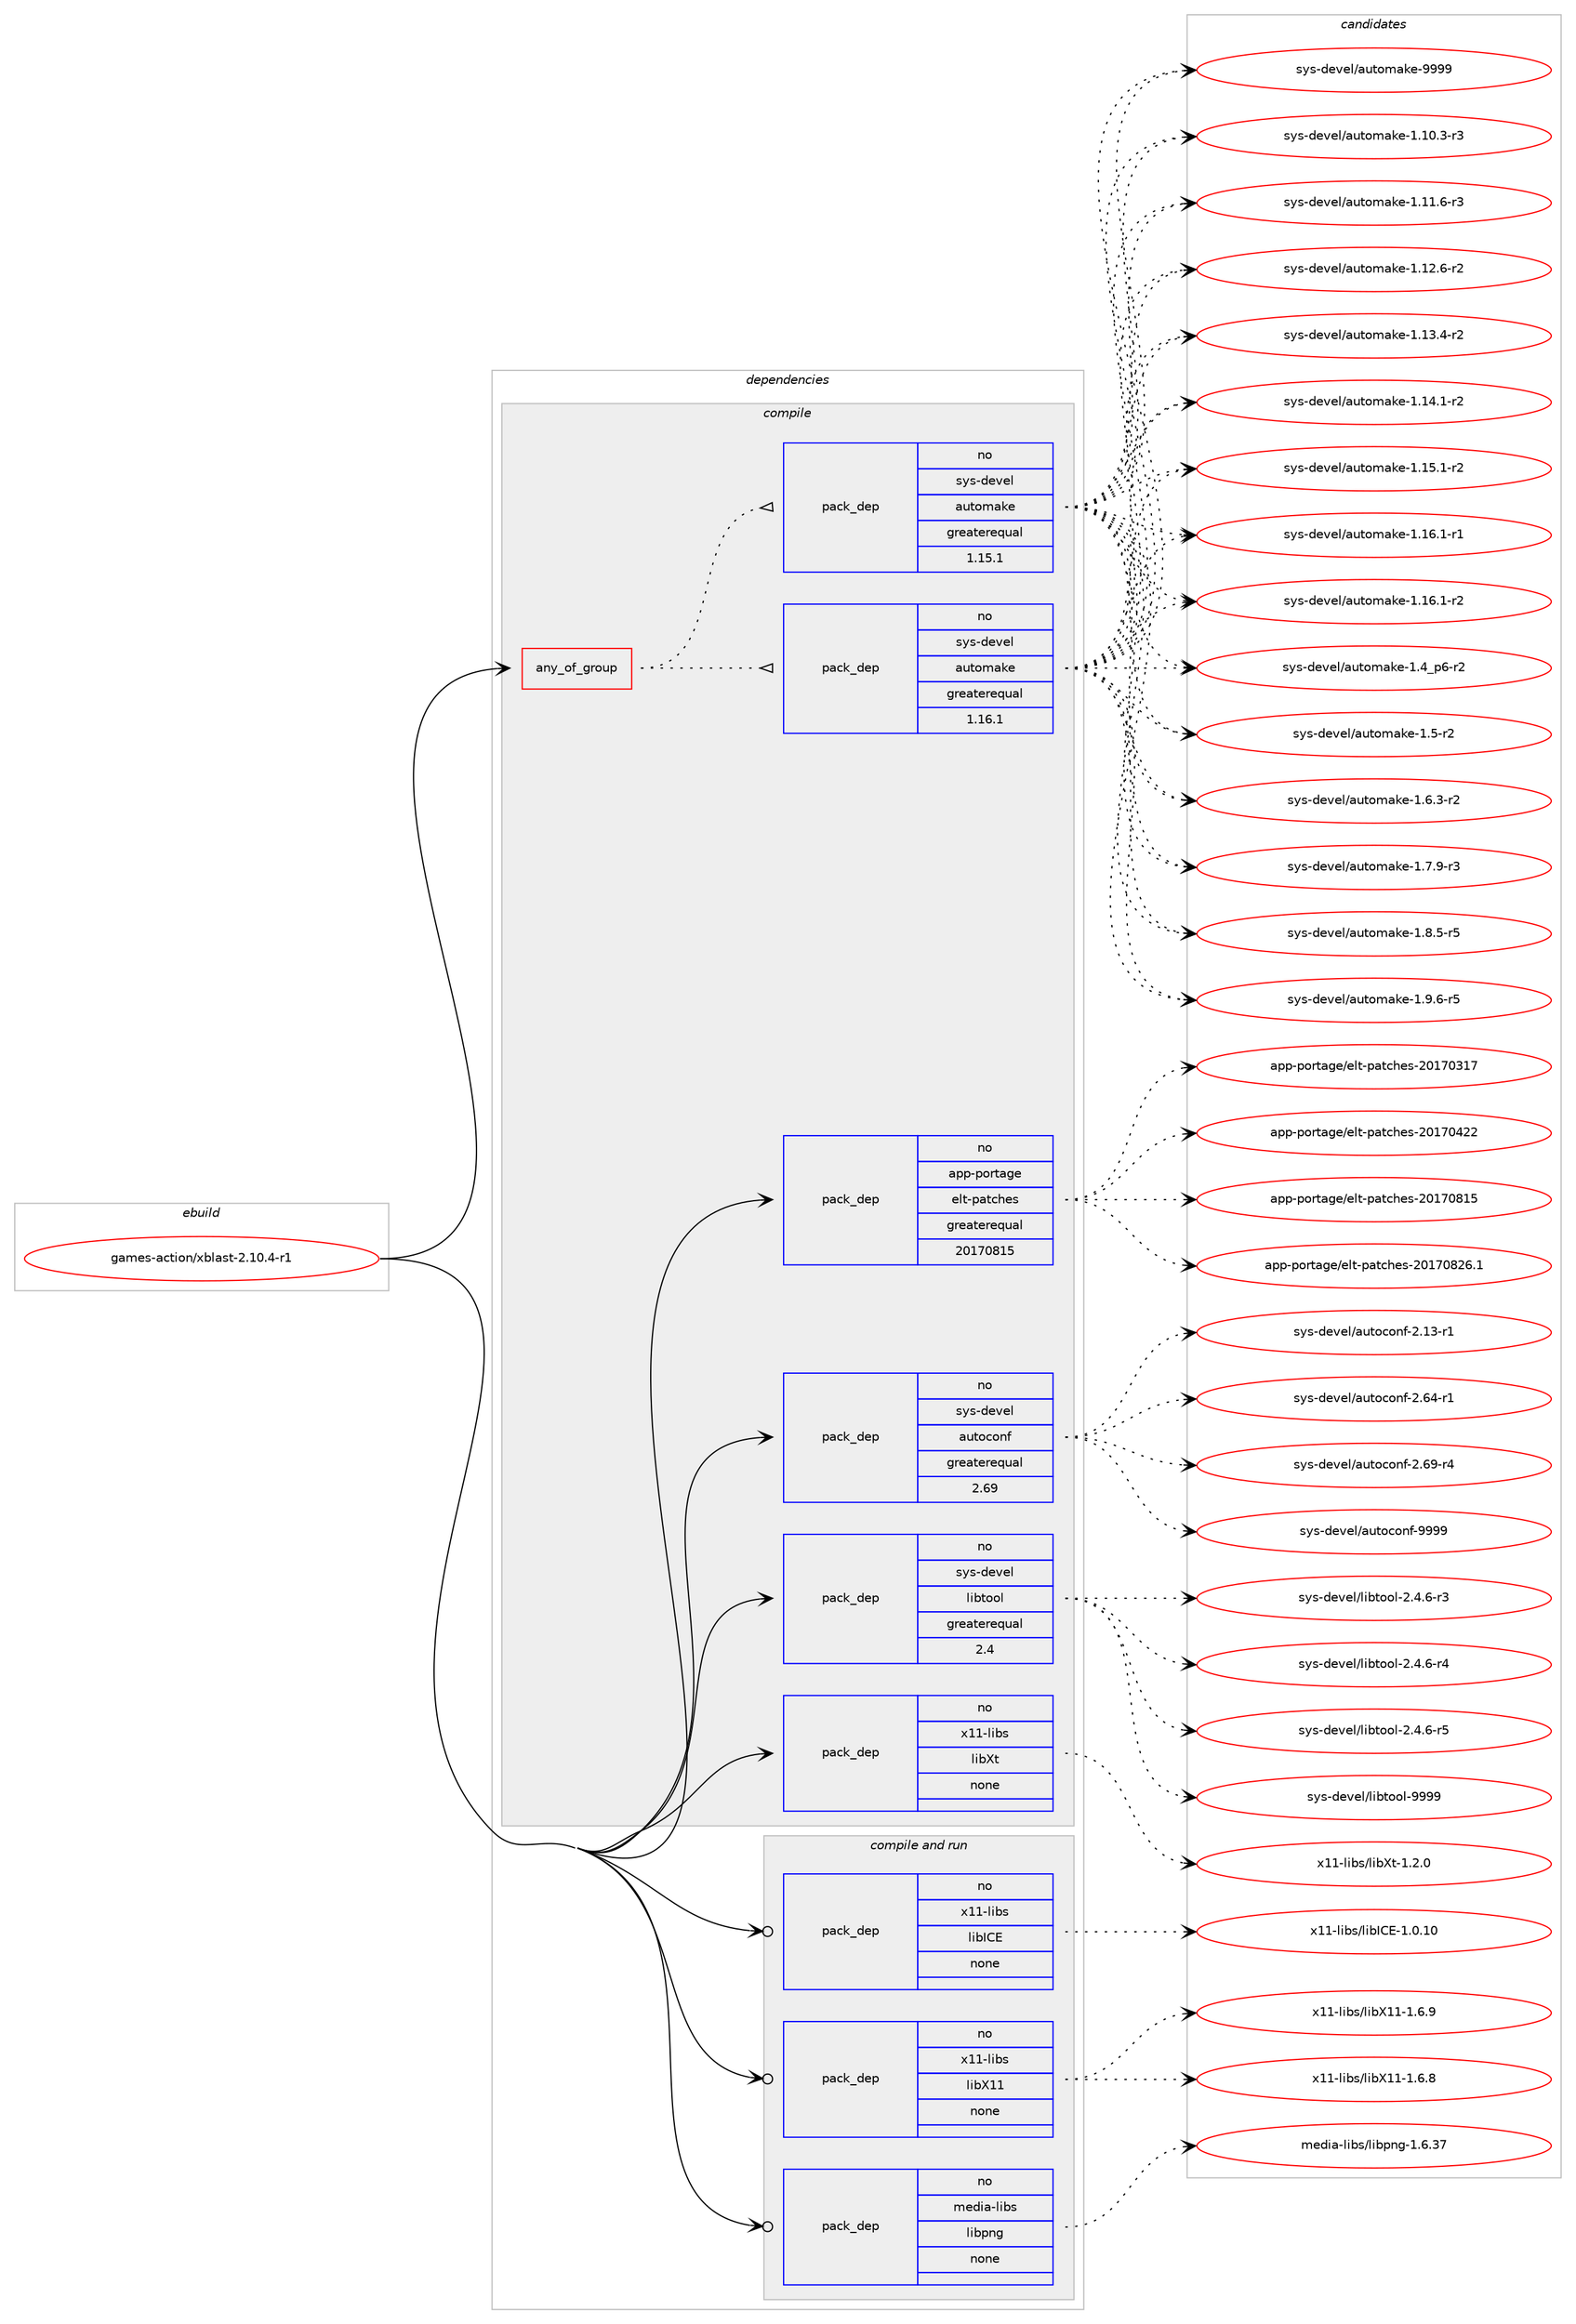 digraph prolog {

# *************
# Graph options
# *************

newrank=true;
concentrate=true;
compound=true;
graph [rankdir=LR,fontname=Helvetica,fontsize=10,ranksep=1.5];#, ranksep=2.5, nodesep=0.2];
edge  [arrowhead=vee];
node  [fontname=Helvetica,fontsize=10];

# **********
# The ebuild
# **********

subgraph cluster_leftcol {
color=gray;
rank=same;
label=<<i>ebuild</i>>;
id [label="games-action/xblast-2.10.4-r1", color=red, width=4, href="../games-action/xblast-2.10.4-r1.svg"];
}

# ****************
# The dependencies
# ****************

subgraph cluster_midcol {
color=gray;
label=<<i>dependencies</i>>;
subgraph cluster_compile {
fillcolor="#eeeeee";
style=filled;
label=<<i>compile</i>>;
subgraph any11880 {
dependency736372 [label=<<TABLE BORDER="0" CELLBORDER="1" CELLSPACING="0" CELLPADDING="4"><TR><TD CELLPADDING="10">any_of_group</TD></TR></TABLE>>, shape=none, color=red];subgraph pack539941 {
dependency736373 [label=<<TABLE BORDER="0" CELLBORDER="1" CELLSPACING="0" CELLPADDING="4" WIDTH="220"><TR><TD ROWSPAN="6" CELLPADDING="30">pack_dep</TD></TR><TR><TD WIDTH="110">no</TD></TR><TR><TD>sys-devel</TD></TR><TR><TD>automake</TD></TR><TR><TD>greaterequal</TD></TR><TR><TD>1.16.1</TD></TR></TABLE>>, shape=none, color=blue];
}
dependency736372:e -> dependency736373:w [weight=20,style="dotted",arrowhead="oinv"];
subgraph pack539942 {
dependency736374 [label=<<TABLE BORDER="0" CELLBORDER="1" CELLSPACING="0" CELLPADDING="4" WIDTH="220"><TR><TD ROWSPAN="6" CELLPADDING="30">pack_dep</TD></TR><TR><TD WIDTH="110">no</TD></TR><TR><TD>sys-devel</TD></TR><TR><TD>automake</TD></TR><TR><TD>greaterequal</TD></TR><TR><TD>1.15.1</TD></TR></TABLE>>, shape=none, color=blue];
}
dependency736372:e -> dependency736374:w [weight=20,style="dotted",arrowhead="oinv"];
}
id:e -> dependency736372:w [weight=20,style="solid",arrowhead="vee"];
subgraph pack539943 {
dependency736375 [label=<<TABLE BORDER="0" CELLBORDER="1" CELLSPACING="0" CELLPADDING="4" WIDTH="220"><TR><TD ROWSPAN="6" CELLPADDING="30">pack_dep</TD></TR><TR><TD WIDTH="110">no</TD></TR><TR><TD>app-portage</TD></TR><TR><TD>elt-patches</TD></TR><TR><TD>greaterequal</TD></TR><TR><TD>20170815</TD></TR></TABLE>>, shape=none, color=blue];
}
id:e -> dependency736375:w [weight=20,style="solid",arrowhead="vee"];
subgraph pack539944 {
dependency736376 [label=<<TABLE BORDER="0" CELLBORDER="1" CELLSPACING="0" CELLPADDING="4" WIDTH="220"><TR><TD ROWSPAN="6" CELLPADDING="30">pack_dep</TD></TR><TR><TD WIDTH="110">no</TD></TR><TR><TD>sys-devel</TD></TR><TR><TD>autoconf</TD></TR><TR><TD>greaterequal</TD></TR><TR><TD>2.69</TD></TR></TABLE>>, shape=none, color=blue];
}
id:e -> dependency736376:w [weight=20,style="solid",arrowhead="vee"];
subgraph pack539945 {
dependency736377 [label=<<TABLE BORDER="0" CELLBORDER="1" CELLSPACING="0" CELLPADDING="4" WIDTH="220"><TR><TD ROWSPAN="6" CELLPADDING="30">pack_dep</TD></TR><TR><TD WIDTH="110">no</TD></TR><TR><TD>sys-devel</TD></TR><TR><TD>libtool</TD></TR><TR><TD>greaterequal</TD></TR><TR><TD>2.4</TD></TR></TABLE>>, shape=none, color=blue];
}
id:e -> dependency736377:w [weight=20,style="solid",arrowhead="vee"];
subgraph pack539946 {
dependency736378 [label=<<TABLE BORDER="0" CELLBORDER="1" CELLSPACING="0" CELLPADDING="4" WIDTH="220"><TR><TD ROWSPAN="6" CELLPADDING="30">pack_dep</TD></TR><TR><TD WIDTH="110">no</TD></TR><TR><TD>x11-libs</TD></TR><TR><TD>libXt</TD></TR><TR><TD>none</TD></TR><TR><TD></TD></TR></TABLE>>, shape=none, color=blue];
}
id:e -> dependency736378:w [weight=20,style="solid",arrowhead="vee"];
}
subgraph cluster_compileandrun {
fillcolor="#eeeeee";
style=filled;
label=<<i>compile and run</i>>;
subgraph pack539947 {
dependency736379 [label=<<TABLE BORDER="0" CELLBORDER="1" CELLSPACING="0" CELLPADDING="4" WIDTH="220"><TR><TD ROWSPAN="6" CELLPADDING="30">pack_dep</TD></TR><TR><TD WIDTH="110">no</TD></TR><TR><TD>media-libs</TD></TR><TR><TD>libpng</TD></TR><TR><TD>none</TD></TR><TR><TD></TD></TR></TABLE>>, shape=none, color=blue];
}
id:e -> dependency736379:w [weight=20,style="solid",arrowhead="odotvee"];
subgraph pack539948 {
dependency736380 [label=<<TABLE BORDER="0" CELLBORDER="1" CELLSPACING="0" CELLPADDING="4" WIDTH="220"><TR><TD ROWSPAN="6" CELLPADDING="30">pack_dep</TD></TR><TR><TD WIDTH="110">no</TD></TR><TR><TD>x11-libs</TD></TR><TR><TD>libICE</TD></TR><TR><TD>none</TD></TR><TR><TD></TD></TR></TABLE>>, shape=none, color=blue];
}
id:e -> dependency736380:w [weight=20,style="solid",arrowhead="odotvee"];
subgraph pack539949 {
dependency736381 [label=<<TABLE BORDER="0" CELLBORDER="1" CELLSPACING="0" CELLPADDING="4" WIDTH="220"><TR><TD ROWSPAN="6" CELLPADDING="30">pack_dep</TD></TR><TR><TD WIDTH="110">no</TD></TR><TR><TD>x11-libs</TD></TR><TR><TD>libX11</TD></TR><TR><TD>none</TD></TR><TR><TD></TD></TR></TABLE>>, shape=none, color=blue];
}
id:e -> dependency736381:w [weight=20,style="solid",arrowhead="odotvee"];
}
subgraph cluster_run {
fillcolor="#eeeeee";
style=filled;
label=<<i>run</i>>;
}
}

# **************
# The candidates
# **************

subgraph cluster_choices {
rank=same;
color=gray;
label=<<i>candidates</i>>;

subgraph choice539941 {
color=black;
nodesep=1;
choice11512111545100101118101108479711711611110997107101454946494846514511451 [label="sys-devel/automake-1.10.3-r3", color=red, width=4,href="../sys-devel/automake-1.10.3-r3.svg"];
choice11512111545100101118101108479711711611110997107101454946494946544511451 [label="sys-devel/automake-1.11.6-r3", color=red, width=4,href="../sys-devel/automake-1.11.6-r3.svg"];
choice11512111545100101118101108479711711611110997107101454946495046544511450 [label="sys-devel/automake-1.12.6-r2", color=red, width=4,href="../sys-devel/automake-1.12.6-r2.svg"];
choice11512111545100101118101108479711711611110997107101454946495146524511450 [label="sys-devel/automake-1.13.4-r2", color=red, width=4,href="../sys-devel/automake-1.13.4-r2.svg"];
choice11512111545100101118101108479711711611110997107101454946495246494511450 [label="sys-devel/automake-1.14.1-r2", color=red, width=4,href="../sys-devel/automake-1.14.1-r2.svg"];
choice11512111545100101118101108479711711611110997107101454946495346494511450 [label="sys-devel/automake-1.15.1-r2", color=red, width=4,href="../sys-devel/automake-1.15.1-r2.svg"];
choice11512111545100101118101108479711711611110997107101454946495446494511449 [label="sys-devel/automake-1.16.1-r1", color=red, width=4,href="../sys-devel/automake-1.16.1-r1.svg"];
choice11512111545100101118101108479711711611110997107101454946495446494511450 [label="sys-devel/automake-1.16.1-r2", color=red, width=4,href="../sys-devel/automake-1.16.1-r2.svg"];
choice115121115451001011181011084797117116111109971071014549465295112544511450 [label="sys-devel/automake-1.4_p6-r2", color=red, width=4,href="../sys-devel/automake-1.4_p6-r2.svg"];
choice11512111545100101118101108479711711611110997107101454946534511450 [label="sys-devel/automake-1.5-r2", color=red, width=4,href="../sys-devel/automake-1.5-r2.svg"];
choice115121115451001011181011084797117116111109971071014549465446514511450 [label="sys-devel/automake-1.6.3-r2", color=red, width=4,href="../sys-devel/automake-1.6.3-r2.svg"];
choice115121115451001011181011084797117116111109971071014549465546574511451 [label="sys-devel/automake-1.7.9-r3", color=red, width=4,href="../sys-devel/automake-1.7.9-r3.svg"];
choice115121115451001011181011084797117116111109971071014549465646534511453 [label="sys-devel/automake-1.8.5-r5", color=red, width=4,href="../sys-devel/automake-1.8.5-r5.svg"];
choice115121115451001011181011084797117116111109971071014549465746544511453 [label="sys-devel/automake-1.9.6-r5", color=red, width=4,href="../sys-devel/automake-1.9.6-r5.svg"];
choice115121115451001011181011084797117116111109971071014557575757 [label="sys-devel/automake-9999", color=red, width=4,href="../sys-devel/automake-9999.svg"];
dependency736373:e -> choice11512111545100101118101108479711711611110997107101454946494846514511451:w [style=dotted,weight="100"];
dependency736373:e -> choice11512111545100101118101108479711711611110997107101454946494946544511451:w [style=dotted,weight="100"];
dependency736373:e -> choice11512111545100101118101108479711711611110997107101454946495046544511450:w [style=dotted,weight="100"];
dependency736373:e -> choice11512111545100101118101108479711711611110997107101454946495146524511450:w [style=dotted,weight="100"];
dependency736373:e -> choice11512111545100101118101108479711711611110997107101454946495246494511450:w [style=dotted,weight="100"];
dependency736373:e -> choice11512111545100101118101108479711711611110997107101454946495346494511450:w [style=dotted,weight="100"];
dependency736373:e -> choice11512111545100101118101108479711711611110997107101454946495446494511449:w [style=dotted,weight="100"];
dependency736373:e -> choice11512111545100101118101108479711711611110997107101454946495446494511450:w [style=dotted,weight="100"];
dependency736373:e -> choice115121115451001011181011084797117116111109971071014549465295112544511450:w [style=dotted,weight="100"];
dependency736373:e -> choice11512111545100101118101108479711711611110997107101454946534511450:w [style=dotted,weight="100"];
dependency736373:e -> choice115121115451001011181011084797117116111109971071014549465446514511450:w [style=dotted,weight="100"];
dependency736373:e -> choice115121115451001011181011084797117116111109971071014549465546574511451:w [style=dotted,weight="100"];
dependency736373:e -> choice115121115451001011181011084797117116111109971071014549465646534511453:w [style=dotted,weight="100"];
dependency736373:e -> choice115121115451001011181011084797117116111109971071014549465746544511453:w [style=dotted,weight="100"];
dependency736373:e -> choice115121115451001011181011084797117116111109971071014557575757:w [style=dotted,weight="100"];
}
subgraph choice539942 {
color=black;
nodesep=1;
choice11512111545100101118101108479711711611110997107101454946494846514511451 [label="sys-devel/automake-1.10.3-r3", color=red, width=4,href="../sys-devel/automake-1.10.3-r3.svg"];
choice11512111545100101118101108479711711611110997107101454946494946544511451 [label="sys-devel/automake-1.11.6-r3", color=red, width=4,href="../sys-devel/automake-1.11.6-r3.svg"];
choice11512111545100101118101108479711711611110997107101454946495046544511450 [label="sys-devel/automake-1.12.6-r2", color=red, width=4,href="../sys-devel/automake-1.12.6-r2.svg"];
choice11512111545100101118101108479711711611110997107101454946495146524511450 [label="sys-devel/automake-1.13.4-r2", color=red, width=4,href="../sys-devel/automake-1.13.4-r2.svg"];
choice11512111545100101118101108479711711611110997107101454946495246494511450 [label="sys-devel/automake-1.14.1-r2", color=red, width=4,href="../sys-devel/automake-1.14.1-r2.svg"];
choice11512111545100101118101108479711711611110997107101454946495346494511450 [label="sys-devel/automake-1.15.1-r2", color=red, width=4,href="../sys-devel/automake-1.15.1-r2.svg"];
choice11512111545100101118101108479711711611110997107101454946495446494511449 [label="sys-devel/automake-1.16.1-r1", color=red, width=4,href="../sys-devel/automake-1.16.1-r1.svg"];
choice11512111545100101118101108479711711611110997107101454946495446494511450 [label="sys-devel/automake-1.16.1-r2", color=red, width=4,href="../sys-devel/automake-1.16.1-r2.svg"];
choice115121115451001011181011084797117116111109971071014549465295112544511450 [label="sys-devel/automake-1.4_p6-r2", color=red, width=4,href="../sys-devel/automake-1.4_p6-r2.svg"];
choice11512111545100101118101108479711711611110997107101454946534511450 [label="sys-devel/automake-1.5-r2", color=red, width=4,href="../sys-devel/automake-1.5-r2.svg"];
choice115121115451001011181011084797117116111109971071014549465446514511450 [label="sys-devel/automake-1.6.3-r2", color=red, width=4,href="../sys-devel/automake-1.6.3-r2.svg"];
choice115121115451001011181011084797117116111109971071014549465546574511451 [label="sys-devel/automake-1.7.9-r3", color=red, width=4,href="../sys-devel/automake-1.7.9-r3.svg"];
choice115121115451001011181011084797117116111109971071014549465646534511453 [label="sys-devel/automake-1.8.5-r5", color=red, width=4,href="../sys-devel/automake-1.8.5-r5.svg"];
choice115121115451001011181011084797117116111109971071014549465746544511453 [label="sys-devel/automake-1.9.6-r5", color=red, width=4,href="../sys-devel/automake-1.9.6-r5.svg"];
choice115121115451001011181011084797117116111109971071014557575757 [label="sys-devel/automake-9999", color=red, width=4,href="../sys-devel/automake-9999.svg"];
dependency736374:e -> choice11512111545100101118101108479711711611110997107101454946494846514511451:w [style=dotted,weight="100"];
dependency736374:e -> choice11512111545100101118101108479711711611110997107101454946494946544511451:w [style=dotted,weight="100"];
dependency736374:e -> choice11512111545100101118101108479711711611110997107101454946495046544511450:w [style=dotted,weight="100"];
dependency736374:e -> choice11512111545100101118101108479711711611110997107101454946495146524511450:w [style=dotted,weight="100"];
dependency736374:e -> choice11512111545100101118101108479711711611110997107101454946495246494511450:w [style=dotted,weight="100"];
dependency736374:e -> choice11512111545100101118101108479711711611110997107101454946495346494511450:w [style=dotted,weight="100"];
dependency736374:e -> choice11512111545100101118101108479711711611110997107101454946495446494511449:w [style=dotted,weight="100"];
dependency736374:e -> choice11512111545100101118101108479711711611110997107101454946495446494511450:w [style=dotted,weight="100"];
dependency736374:e -> choice115121115451001011181011084797117116111109971071014549465295112544511450:w [style=dotted,weight="100"];
dependency736374:e -> choice11512111545100101118101108479711711611110997107101454946534511450:w [style=dotted,weight="100"];
dependency736374:e -> choice115121115451001011181011084797117116111109971071014549465446514511450:w [style=dotted,weight="100"];
dependency736374:e -> choice115121115451001011181011084797117116111109971071014549465546574511451:w [style=dotted,weight="100"];
dependency736374:e -> choice115121115451001011181011084797117116111109971071014549465646534511453:w [style=dotted,weight="100"];
dependency736374:e -> choice115121115451001011181011084797117116111109971071014549465746544511453:w [style=dotted,weight="100"];
dependency736374:e -> choice115121115451001011181011084797117116111109971071014557575757:w [style=dotted,weight="100"];
}
subgraph choice539943 {
color=black;
nodesep=1;
choice97112112451121111141169710310147101108116451129711699104101115455048495548514955 [label="app-portage/elt-patches-20170317", color=red, width=4,href="../app-portage/elt-patches-20170317.svg"];
choice97112112451121111141169710310147101108116451129711699104101115455048495548525050 [label="app-portage/elt-patches-20170422", color=red, width=4,href="../app-portage/elt-patches-20170422.svg"];
choice97112112451121111141169710310147101108116451129711699104101115455048495548564953 [label="app-portage/elt-patches-20170815", color=red, width=4,href="../app-portage/elt-patches-20170815.svg"];
choice971121124511211111411697103101471011081164511297116991041011154550484955485650544649 [label="app-portage/elt-patches-20170826.1", color=red, width=4,href="../app-portage/elt-patches-20170826.1.svg"];
dependency736375:e -> choice97112112451121111141169710310147101108116451129711699104101115455048495548514955:w [style=dotted,weight="100"];
dependency736375:e -> choice97112112451121111141169710310147101108116451129711699104101115455048495548525050:w [style=dotted,weight="100"];
dependency736375:e -> choice97112112451121111141169710310147101108116451129711699104101115455048495548564953:w [style=dotted,weight="100"];
dependency736375:e -> choice971121124511211111411697103101471011081164511297116991041011154550484955485650544649:w [style=dotted,weight="100"];
}
subgraph choice539944 {
color=black;
nodesep=1;
choice1151211154510010111810110847971171161119911111010245504649514511449 [label="sys-devel/autoconf-2.13-r1", color=red, width=4,href="../sys-devel/autoconf-2.13-r1.svg"];
choice1151211154510010111810110847971171161119911111010245504654524511449 [label="sys-devel/autoconf-2.64-r1", color=red, width=4,href="../sys-devel/autoconf-2.64-r1.svg"];
choice1151211154510010111810110847971171161119911111010245504654574511452 [label="sys-devel/autoconf-2.69-r4", color=red, width=4,href="../sys-devel/autoconf-2.69-r4.svg"];
choice115121115451001011181011084797117116111991111101024557575757 [label="sys-devel/autoconf-9999", color=red, width=4,href="../sys-devel/autoconf-9999.svg"];
dependency736376:e -> choice1151211154510010111810110847971171161119911111010245504649514511449:w [style=dotted,weight="100"];
dependency736376:e -> choice1151211154510010111810110847971171161119911111010245504654524511449:w [style=dotted,weight="100"];
dependency736376:e -> choice1151211154510010111810110847971171161119911111010245504654574511452:w [style=dotted,weight="100"];
dependency736376:e -> choice115121115451001011181011084797117116111991111101024557575757:w [style=dotted,weight="100"];
}
subgraph choice539945 {
color=black;
nodesep=1;
choice1151211154510010111810110847108105981161111111084550465246544511451 [label="sys-devel/libtool-2.4.6-r3", color=red, width=4,href="../sys-devel/libtool-2.4.6-r3.svg"];
choice1151211154510010111810110847108105981161111111084550465246544511452 [label="sys-devel/libtool-2.4.6-r4", color=red, width=4,href="../sys-devel/libtool-2.4.6-r4.svg"];
choice1151211154510010111810110847108105981161111111084550465246544511453 [label="sys-devel/libtool-2.4.6-r5", color=red, width=4,href="../sys-devel/libtool-2.4.6-r5.svg"];
choice1151211154510010111810110847108105981161111111084557575757 [label="sys-devel/libtool-9999", color=red, width=4,href="../sys-devel/libtool-9999.svg"];
dependency736377:e -> choice1151211154510010111810110847108105981161111111084550465246544511451:w [style=dotted,weight="100"];
dependency736377:e -> choice1151211154510010111810110847108105981161111111084550465246544511452:w [style=dotted,weight="100"];
dependency736377:e -> choice1151211154510010111810110847108105981161111111084550465246544511453:w [style=dotted,weight="100"];
dependency736377:e -> choice1151211154510010111810110847108105981161111111084557575757:w [style=dotted,weight="100"];
}
subgraph choice539946 {
color=black;
nodesep=1;
choice12049494510810598115471081059888116454946504648 [label="x11-libs/libXt-1.2.0", color=red, width=4,href="../x11-libs/libXt-1.2.0.svg"];
dependency736378:e -> choice12049494510810598115471081059888116454946504648:w [style=dotted,weight="100"];
}
subgraph choice539947 {
color=black;
nodesep=1;
choice109101100105974510810598115471081059811211010345494654465155 [label="media-libs/libpng-1.6.37", color=red, width=4,href="../media-libs/libpng-1.6.37.svg"];
dependency736379:e -> choice109101100105974510810598115471081059811211010345494654465155:w [style=dotted,weight="100"];
}
subgraph choice539948 {
color=black;
nodesep=1;
choice12049494510810598115471081059873676945494648464948 [label="x11-libs/libICE-1.0.10", color=red, width=4,href="../x11-libs/libICE-1.0.10.svg"];
dependency736380:e -> choice12049494510810598115471081059873676945494648464948:w [style=dotted,weight="100"];
}
subgraph choice539949 {
color=black;
nodesep=1;
choice120494945108105981154710810598884949454946544656 [label="x11-libs/libX11-1.6.8", color=red, width=4,href="../x11-libs/libX11-1.6.8.svg"];
choice120494945108105981154710810598884949454946544657 [label="x11-libs/libX11-1.6.9", color=red, width=4,href="../x11-libs/libX11-1.6.9.svg"];
dependency736381:e -> choice120494945108105981154710810598884949454946544656:w [style=dotted,weight="100"];
dependency736381:e -> choice120494945108105981154710810598884949454946544657:w [style=dotted,weight="100"];
}
}

}
